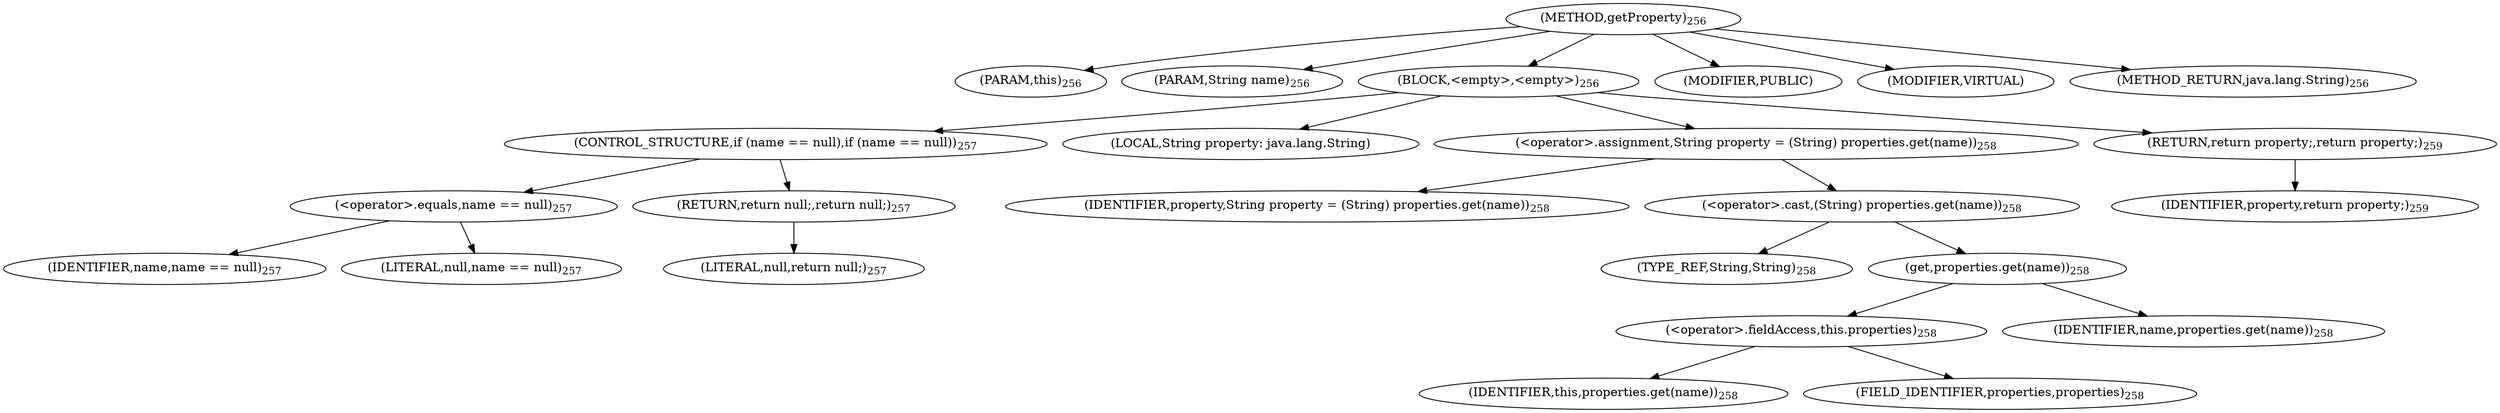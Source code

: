 digraph "getProperty" {  
"743" [label = <(METHOD,getProperty)<SUB>256</SUB>> ]
"744" [label = <(PARAM,this)<SUB>256</SUB>> ]
"745" [label = <(PARAM,String name)<SUB>256</SUB>> ]
"746" [label = <(BLOCK,&lt;empty&gt;,&lt;empty&gt;)<SUB>256</SUB>> ]
"747" [label = <(CONTROL_STRUCTURE,if (name == null),if (name == null))<SUB>257</SUB>> ]
"748" [label = <(&lt;operator&gt;.equals,name == null)<SUB>257</SUB>> ]
"749" [label = <(IDENTIFIER,name,name == null)<SUB>257</SUB>> ]
"750" [label = <(LITERAL,null,name == null)<SUB>257</SUB>> ]
"751" [label = <(RETURN,return null;,return null;)<SUB>257</SUB>> ]
"752" [label = <(LITERAL,null,return null;)<SUB>257</SUB>> ]
"753" [label = <(LOCAL,String property: java.lang.String)> ]
"754" [label = <(&lt;operator&gt;.assignment,String property = (String) properties.get(name))<SUB>258</SUB>> ]
"755" [label = <(IDENTIFIER,property,String property = (String) properties.get(name))<SUB>258</SUB>> ]
"756" [label = <(&lt;operator&gt;.cast,(String) properties.get(name))<SUB>258</SUB>> ]
"757" [label = <(TYPE_REF,String,String)<SUB>258</SUB>> ]
"758" [label = <(get,properties.get(name))<SUB>258</SUB>> ]
"759" [label = <(&lt;operator&gt;.fieldAccess,this.properties)<SUB>258</SUB>> ]
"760" [label = <(IDENTIFIER,this,properties.get(name))<SUB>258</SUB>> ]
"761" [label = <(FIELD_IDENTIFIER,properties,properties)<SUB>258</SUB>> ]
"762" [label = <(IDENTIFIER,name,properties.get(name))<SUB>258</SUB>> ]
"763" [label = <(RETURN,return property;,return property;)<SUB>259</SUB>> ]
"764" [label = <(IDENTIFIER,property,return property;)<SUB>259</SUB>> ]
"765" [label = <(MODIFIER,PUBLIC)> ]
"766" [label = <(MODIFIER,VIRTUAL)> ]
"767" [label = <(METHOD_RETURN,java.lang.String)<SUB>256</SUB>> ]
  "743" -> "744" 
  "743" -> "745" 
  "743" -> "746" 
  "743" -> "765" 
  "743" -> "766" 
  "743" -> "767" 
  "746" -> "747" 
  "746" -> "753" 
  "746" -> "754" 
  "746" -> "763" 
  "747" -> "748" 
  "747" -> "751" 
  "748" -> "749" 
  "748" -> "750" 
  "751" -> "752" 
  "754" -> "755" 
  "754" -> "756" 
  "756" -> "757" 
  "756" -> "758" 
  "758" -> "759" 
  "758" -> "762" 
  "759" -> "760" 
  "759" -> "761" 
  "763" -> "764" 
}

